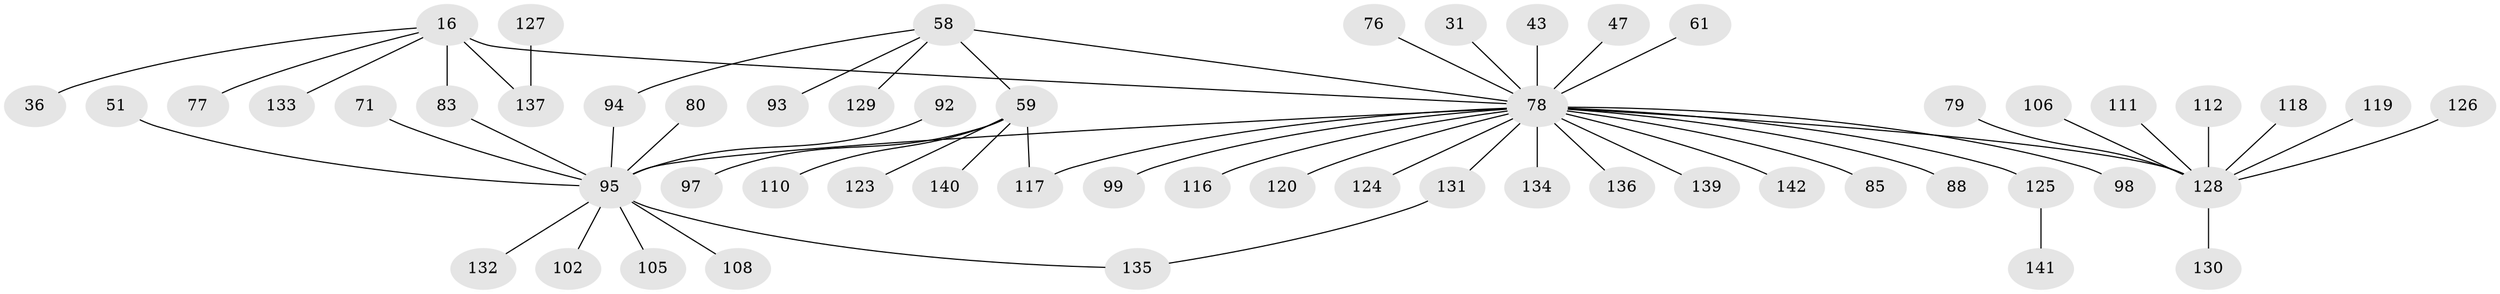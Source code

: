 // original degree distribution, {10: 0.02112676056338028, 4: 0.07746478873239436, 5: 0.02112676056338028, 2: 0.28169014084507044, 3: 0.13380281690140844, 6: 0.014084507042253521, 1: 0.4507042253521127}
// Generated by graph-tools (version 1.1) at 2025/45/03/04/25 21:45:17]
// undirected, 56 vertices, 59 edges
graph export_dot {
graph [start="1"]
  node [color=gray90,style=filled];
  16 [super="+15"];
  31;
  36;
  43;
  47;
  51;
  58 [super="+13"];
  59 [super="+32"];
  61 [super="+50"];
  71;
  76 [super="+7"];
  77;
  78 [super="+18"];
  79;
  80;
  83;
  85 [super="+28"];
  88 [super="+62"];
  92 [super="+46+53"];
  93;
  94 [super="+52"];
  95 [super="+84+73+27+81"];
  97 [super="+64+66+74"];
  98 [super="+19"];
  99;
  102 [super="+60"];
  105;
  106;
  108;
  110 [super="+89"];
  111;
  112;
  116 [super="+11"];
  117 [super="+8+65+56+70+101"];
  118;
  119;
  120;
  123;
  124 [super="+39+45"];
  125 [super="+55"];
  126 [super="+96"];
  127;
  128 [super="+68+30+82+122"];
  129;
  130;
  131 [super="+113"];
  132 [super="+100"];
  133;
  134;
  135;
  136;
  137 [super="+121"];
  139 [super="+107+109"];
  140 [super="+91"];
  141;
  142 [super="+103+138"];
  16 -- 133;
  16 -- 83;
  16 -- 78 [weight=2];
  16 -- 36;
  16 -- 77;
  16 -- 137;
  31 -- 78;
  43 -- 78;
  47 -- 78;
  51 -- 95;
  58 -- 59 [weight=2];
  58 -- 129;
  58 -- 93;
  58 -- 78;
  58 -- 94;
  59 -- 123;
  59 -- 117;
  59 -- 97;
  59 -- 110;
  59 -- 140;
  61 -- 78;
  71 -- 95;
  76 -- 78;
  78 -- 120;
  78 -- 134;
  78 -- 136;
  78 -- 99;
  78 -- 117;
  78 -- 124;
  78 -- 125;
  78 -- 139;
  78 -- 128 [weight=3];
  78 -- 116;
  78 -- 95 [weight=2];
  78 -- 98;
  78 -- 85;
  78 -- 88;
  78 -- 142 [weight=2];
  78 -- 131;
  79 -- 128;
  80 -- 95;
  83 -- 95;
  92 -- 95;
  94 -- 95;
  95 -- 105;
  95 -- 135;
  95 -- 108;
  95 -- 102;
  95 -- 132;
  106 -- 128;
  111 -- 128;
  112 -- 128;
  118 -- 128;
  119 -- 128;
  125 -- 141;
  126 -- 128;
  127 -- 137;
  128 -- 130;
  131 -- 135;
}
